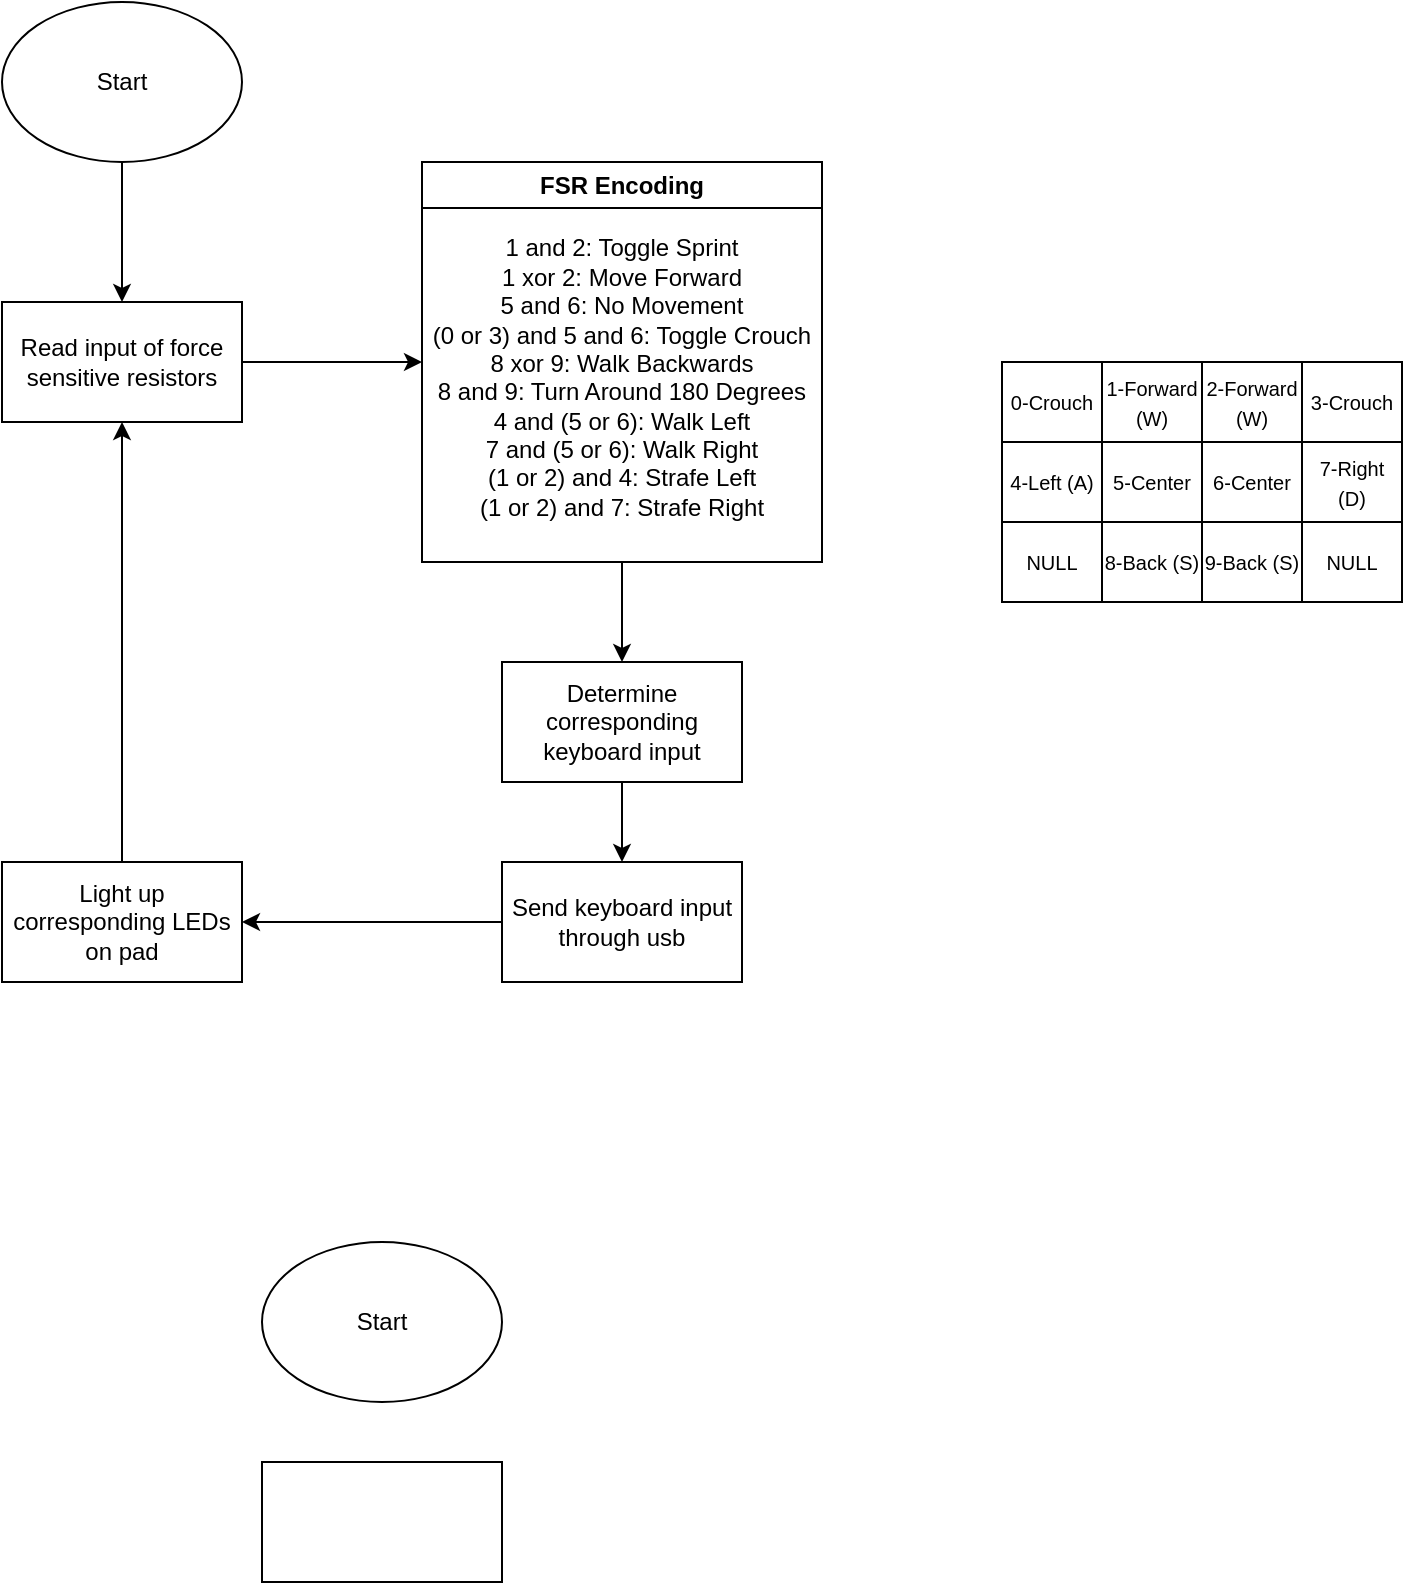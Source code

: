 <mxfile version="24.8.6">
  <diagram name="Page-1" id="ugOBHN1UPeRfj3JGBwjC">
    <mxGraphModel dx="1468" dy="931" grid="1" gridSize="10" guides="1" tooltips="1" connect="1" arrows="1" fold="1" page="1" pageScale="1" pageWidth="850" pageHeight="1100" math="0" shadow="0">
      <root>
        <mxCell id="0" />
        <mxCell id="1" parent="0" />
        <mxCell id="znUXIphIMzQ43jXrhI__-3" style="edgeStyle=orthogonalEdgeStyle;rounded=0;orthogonalLoop=1;jettySize=auto;html=1;entryX=0.5;entryY=0;entryDx=0;entryDy=0;" parent="1" source="znUXIphIMzQ43jXrhI__-1" target="znUXIphIMzQ43jXrhI__-2" edge="1">
          <mxGeometry relative="1" as="geometry" />
        </mxCell>
        <mxCell id="znUXIphIMzQ43jXrhI__-1" value="Start" style="ellipse;whiteSpace=wrap;html=1;" parent="1" vertex="1">
          <mxGeometry x="100" y="20" width="120" height="80" as="geometry" />
        </mxCell>
        <mxCell id="znUXIphIMzQ43jXrhI__-7" style="edgeStyle=orthogonalEdgeStyle;rounded=0;orthogonalLoop=1;jettySize=auto;html=1;entryX=0;entryY=0.5;entryDx=0;entryDy=0;" parent="1" source="znUXIphIMzQ43jXrhI__-2" target="znUXIphIMzQ43jXrhI__-6" edge="1">
          <mxGeometry relative="1" as="geometry" />
        </mxCell>
        <mxCell id="znUXIphIMzQ43jXrhI__-2" value="Read input of force sensitive resistors" style="rounded=0;whiteSpace=wrap;html=1;" parent="1" vertex="1">
          <mxGeometry x="100" y="170" width="120" height="60" as="geometry" />
        </mxCell>
        <mxCell id="znUXIphIMzQ43jXrhI__-6" value="FSR Encoding" style="swimlane;whiteSpace=wrap;html=1;" parent="1" vertex="1">
          <mxGeometry x="310" y="100" width="200" height="200" as="geometry" />
        </mxCell>
        <mxCell id="znUXIphIMzQ43jXrhI__-43" value="1 and 2: Toggle Sprint&lt;br&gt;&lt;div&gt;1 xor 2: Move Forward&lt;/div&gt;&lt;div&gt;5 and 6: No Movement&lt;/div&gt;&lt;div&gt;(0 or 3) and 5 and 6: Toggle Crouch&lt;/div&gt;&lt;div&gt;8 xor 9: Walk Backwards&lt;/div&gt;&lt;div&gt;8 and 9: Turn Around 180 Degrees&lt;br&gt;&lt;/div&gt;&lt;div&gt;4 and (5 or 6): Walk Left&lt;/div&gt;&lt;div&gt;7 and (5 or 6): Walk Right&lt;/div&gt;&lt;div&gt;(1 or 2) and 4: Strafe Left&lt;/div&gt;&lt;div&gt;(1 or 2) and 7: Strafe Right&lt;br&gt;&lt;/div&gt;&lt;div&gt;&lt;br&gt;&lt;/div&gt;" style="text;html=1;align=center;verticalAlign=middle;whiteSpace=wrap;rounded=0;fontFamily=Helvetica;fontSize=12;fontColor=default;" parent="znUXIphIMzQ43jXrhI__-6" vertex="1">
          <mxGeometry y="30" width="200" height="170" as="geometry" />
        </mxCell>
        <mxCell id="znUXIphIMzQ43jXrhI__-22" value="" style="rounded=0;whiteSpace=wrap;html=1;fillColor=none;" parent="1" vertex="1">
          <mxGeometry x="600" y="200" width="200" height="120" as="geometry" />
        </mxCell>
        <mxCell id="znUXIphIMzQ43jXrhI__-23" value="" style="endArrow=none;html=1;rounded=0;exitX=0.5;exitY=1;exitDx=0;exitDy=0;entryX=0.5;entryY=0;entryDx=0;entryDy=0;" parent="1" source="znUXIphIMzQ43jXrhI__-22" target="znUXIphIMzQ43jXrhI__-22" edge="1">
          <mxGeometry width="50" height="50" relative="1" as="geometry">
            <mxPoint x="730" y="240" as="sourcePoint" />
            <mxPoint x="780" y="190" as="targetPoint" />
          </mxGeometry>
        </mxCell>
        <mxCell id="znUXIphIMzQ43jXrhI__-24" value="" style="endArrow=none;html=1;rounded=0;exitX=0;exitY=0.5;exitDx=0;exitDy=0;entryX=1;entryY=0.5;entryDx=0;entryDy=0;" parent="1" edge="1">
          <mxGeometry width="50" height="50" relative="1" as="geometry">
            <mxPoint x="600" y="240" as="sourcePoint" />
            <mxPoint x="800" y="240" as="targetPoint" />
          </mxGeometry>
        </mxCell>
        <mxCell id="znUXIphIMzQ43jXrhI__-25" value="" style="endArrow=none;html=1;rounded=0;exitX=0.75;exitY=1;exitDx=0;exitDy=0;entryX=0.75;entryY=0;entryDx=0;entryDy=0;" parent="1" source="znUXIphIMzQ43jXrhI__-22" target="znUXIphIMzQ43jXrhI__-22" edge="1">
          <mxGeometry width="50" height="50" relative="1" as="geometry">
            <mxPoint x="730" y="290" as="sourcePoint" />
            <mxPoint x="780" y="240" as="targetPoint" />
          </mxGeometry>
        </mxCell>
        <mxCell id="znUXIphIMzQ43jXrhI__-26" value="" style="endArrow=none;html=1;rounded=0;exitX=0.25;exitY=1;exitDx=0;exitDy=0;entryX=0.25;entryY=0;entryDx=0;entryDy=0;" parent="1" source="znUXIphIMzQ43jXrhI__-22" target="znUXIphIMzQ43jXrhI__-22" edge="1">
          <mxGeometry width="50" height="50" relative="1" as="geometry">
            <mxPoint x="730" y="290" as="sourcePoint" />
            <mxPoint x="780" y="240" as="targetPoint" />
          </mxGeometry>
        </mxCell>
        <mxCell id="znUXIphIMzQ43jXrhI__-27" value="" style="endArrow=none;html=1;rounded=0;exitX=0;exitY=0.75;exitDx=0;exitDy=0;entryX=1;entryY=0.75;entryDx=0;entryDy=0;" parent="1" edge="1">
          <mxGeometry width="50" height="50" relative="1" as="geometry">
            <mxPoint x="600" y="280" as="sourcePoint" />
            <mxPoint x="800" y="280" as="targetPoint" />
          </mxGeometry>
        </mxCell>
        <mxCell id="znUXIphIMzQ43jXrhI__-28" value="&lt;font style=&quot;font-size: 10px;&quot;&gt;0-Crouch&lt;/font&gt;" style="text;html=1;align=center;verticalAlign=middle;whiteSpace=wrap;rounded=0;" parent="1" vertex="1">
          <mxGeometry x="600" y="210" width="50" height="20" as="geometry" />
        </mxCell>
        <mxCell id="znUXIphIMzQ43jXrhI__-30" value="&lt;font style=&quot;font-size: 10px;&quot;&gt;3-Crouch&lt;/font&gt;" style="text;html=1;align=center;verticalAlign=middle;whiteSpace=wrap;rounded=0;" parent="1" vertex="1">
          <mxGeometry x="750" y="210" width="50" height="20" as="geometry" />
        </mxCell>
        <mxCell id="znUXIphIMzQ43jXrhI__-32" value="&lt;font style=&quot;font-size: 10px;&quot;&gt;1-Forward (W)&lt;br&gt;&lt;/font&gt;" style="text;html=1;align=center;verticalAlign=middle;whiteSpace=wrap;rounded=0;" parent="1" vertex="1">
          <mxGeometry x="650" y="210" width="50" height="20" as="geometry" />
        </mxCell>
        <mxCell id="znUXIphIMzQ43jXrhI__-33" value="&lt;font style=&quot;font-size: 10px;&quot;&gt;2-Forward (W)&lt;/font&gt;" style="text;html=1;align=center;verticalAlign=middle;whiteSpace=wrap;rounded=0;" parent="1" vertex="1">
          <mxGeometry x="700" y="210" width="50" height="20" as="geometry" />
        </mxCell>
        <mxCell id="znUXIphIMzQ43jXrhI__-34" value="&lt;font style=&quot;font-size: 10px;&quot;&gt;4-Left (A)&lt;/font&gt;" style="text;html=1;align=center;verticalAlign=middle;whiteSpace=wrap;rounded=0;" parent="1" vertex="1">
          <mxGeometry x="600" y="250" width="50" height="20" as="geometry" />
        </mxCell>
        <mxCell id="znUXIphIMzQ43jXrhI__-35" value="&lt;font style=&quot;font-size: 10px;&quot;&gt;5-Center&lt;/font&gt;" style="text;html=1;align=center;verticalAlign=middle;whiteSpace=wrap;rounded=0;" parent="1" vertex="1">
          <mxGeometry x="650" y="250" width="50" height="20" as="geometry" />
        </mxCell>
        <mxCell id="znUXIphIMzQ43jXrhI__-36" value="&lt;font style=&quot;font-size: 10px;&quot;&gt;6-Center&lt;/font&gt;" style="text;html=1;align=center;verticalAlign=middle;whiteSpace=wrap;rounded=0;" parent="1" vertex="1">
          <mxGeometry x="700" y="250" width="50" height="20" as="geometry" />
        </mxCell>
        <mxCell id="znUXIphIMzQ43jXrhI__-37" value="&lt;font style=&quot;font-size: 10px;&quot;&gt;7-Right (D)&lt;/font&gt;" style="text;html=1;align=center;verticalAlign=middle;whiteSpace=wrap;rounded=0;" parent="1" vertex="1">
          <mxGeometry x="750" y="250" width="50" height="20" as="geometry" />
        </mxCell>
        <mxCell id="znUXIphIMzQ43jXrhI__-38" value="&lt;font style=&quot;font-size: 10px;&quot;&gt;NULL&lt;/font&gt;" style="text;html=1;align=center;verticalAlign=middle;whiteSpace=wrap;rounded=0;" parent="1" vertex="1">
          <mxGeometry x="600" y="290" width="50" height="20" as="geometry" />
        </mxCell>
        <mxCell id="znUXIphIMzQ43jXrhI__-39" value="&lt;font style=&quot;font-size: 10px;&quot;&gt;8-Back (S)&lt;/font&gt;" style="text;html=1;align=center;verticalAlign=middle;whiteSpace=wrap;rounded=0;fontFamily=Helvetica;fontSize=12;fontColor=default;" parent="1" vertex="1">
          <mxGeometry x="650" y="285" width="50" height="30" as="geometry" />
        </mxCell>
        <mxCell id="znUXIphIMzQ43jXrhI__-40" value="&lt;font style=&quot;font-size: 10px;&quot;&gt;9-Back (S)&lt;br&gt;&lt;/font&gt;" style="text;html=1;align=center;verticalAlign=middle;whiteSpace=wrap;rounded=0;" parent="1" vertex="1">
          <mxGeometry x="700" y="290" width="50" height="20" as="geometry" />
        </mxCell>
        <mxCell id="znUXIphIMzQ43jXrhI__-42" value="&lt;font style=&quot;font-size: 10px;&quot;&gt;NULL&lt;/font&gt;" style="text;html=1;align=center;verticalAlign=middle;whiteSpace=wrap;rounded=0;" parent="1" vertex="1">
          <mxGeometry x="750" y="290" width="50" height="20" as="geometry" />
        </mxCell>
        <mxCell id="znUXIphIMzQ43jXrhI__-47" style="edgeStyle=orthogonalEdgeStyle;rounded=0;orthogonalLoop=1;jettySize=auto;html=1;entryX=0.5;entryY=0;entryDx=0;entryDy=0;fontFamily=Helvetica;fontSize=12;fontColor=default;" parent="1" source="znUXIphIMzQ43jXrhI__-44" target="znUXIphIMzQ43jXrhI__-46" edge="1">
          <mxGeometry relative="1" as="geometry" />
        </mxCell>
        <mxCell id="znUXIphIMzQ43jXrhI__-44" value="Determine corresponding keyboard input" style="rounded=0;whiteSpace=wrap;html=1;align=center;verticalAlign=middle;fontFamily=Helvetica;fontSize=12;fontColor=default;fillColor=none;gradientColor=none;" parent="1" vertex="1">
          <mxGeometry x="350" y="350" width="120" height="60" as="geometry" />
        </mxCell>
        <mxCell id="znUXIphIMzQ43jXrhI__-45" style="edgeStyle=orthogonalEdgeStyle;rounded=0;orthogonalLoop=1;jettySize=auto;html=1;entryX=0.5;entryY=0;entryDx=0;entryDy=0;fontFamily=Helvetica;fontSize=12;fontColor=default;" parent="1" source="znUXIphIMzQ43jXrhI__-43" target="znUXIphIMzQ43jXrhI__-44" edge="1">
          <mxGeometry relative="1" as="geometry" />
        </mxCell>
        <mxCell id="znUXIphIMzQ43jXrhI__-50" style="edgeStyle=orthogonalEdgeStyle;rounded=0;orthogonalLoop=1;jettySize=auto;html=1;entryX=1;entryY=0.5;entryDx=0;entryDy=0;fontFamily=Helvetica;fontSize=12;fontColor=default;" parent="1" source="znUXIphIMzQ43jXrhI__-46" target="znUXIphIMzQ43jXrhI__-49" edge="1">
          <mxGeometry relative="1" as="geometry" />
        </mxCell>
        <mxCell id="znUXIphIMzQ43jXrhI__-46" value="Send keyboard input through usb" style="rounded=0;whiteSpace=wrap;html=1;align=center;verticalAlign=middle;fontFamily=Helvetica;fontSize=12;fontColor=default;fillColor=none;gradientColor=none;" parent="1" vertex="1">
          <mxGeometry x="350" y="450" width="120" height="60" as="geometry" />
        </mxCell>
        <mxCell id="znUXIphIMzQ43jXrhI__-51" style="edgeStyle=orthogonalEdgeStyle;rounded=0;orthogonalLoop=1;jettySize=auto;html=1;entryX=0.5;entryY=1;entryDx=0;entryDy=0;fontFamily=Helvetica;fontSize=12;fontColor=default;" parent="1" source="znUXIphIMzQ43jXrhI__-49" target="znUXIphIMzQ43jXrhI__-2" edge="1">
          <mxGeometry relative="1" as="geometry" />
        </mxCell>
        <mxCell id="znUXIphIMzQ43jXrhI__-49" value="Light up corresponding LEDs on pad" style="rounded=0;whiteSpace=wrap;html=1;align=center;verticalAlign=middle;fontFamily=Helvetica;fontSize=12;fontColor=default;fillColor=none;gradientColor=none;" parent="1" vertex="1">
          <mxGeometry x="100" y="450" width="120" height="60" as="geometry" />
        </mxCell>
        <mxCell id="wF0RQOkx4R9PMtmohDRf-3" value="Start" style="ellipse;whiteSpace=wrap;html=1;" vertex="1" parent="1">
          <mxGeometry x="230" y="640" width="120" height="80" as="geometry" />
        </mxCell>
        <mxCell id="wF0RQOkx4R9PMtmohDRf-4" value="" style="rounded=0;whiteSpace=wrap;html=1;" vertex="1" parent="1">
          <mxGeometry x="230" y="750" width="120" height="60" as="geometry" />
        </mxCell>
      </root>
    </mxGraphModel>
  </diagram>
</mxfile>
